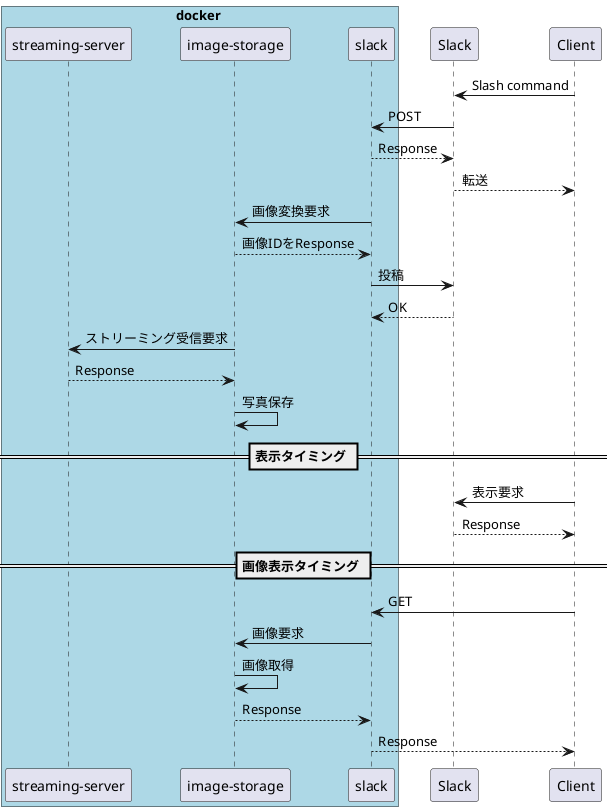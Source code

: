 @startuml Slack_slash_command
box docker #LightBlue
participant "streaming-server"
participant "image-storage"
participant slack
end box

participant Slack
participant Client

Client -> Slack : Slash command
Slack -> slack : POST

slack --> Slack : Response
Slack --> Client : 転送

slack -> "image-storage": 画像変換要求
"image-storage" --> slack: 画像IDをResponse
slack ->Slack: 投稿
Slack --> slack: OK

"image-storage" -> "streaming-server": ストリーミング受信要求
"streaming-server" --> "image-storage": Response
"image-storage" -> "image-storage": 写真保存

== 表示タイミング ==

Client -> Slack: 表示要求
Slack --> Client: Response

== 画像表示タイミング ==
Client -> slack: GET
slack -> "image-storage": 画像要求
"image-storage" -> "image-storage": 画像取得
"image-storage" --> slack: Response
slack --> Client: Response
@enduml
